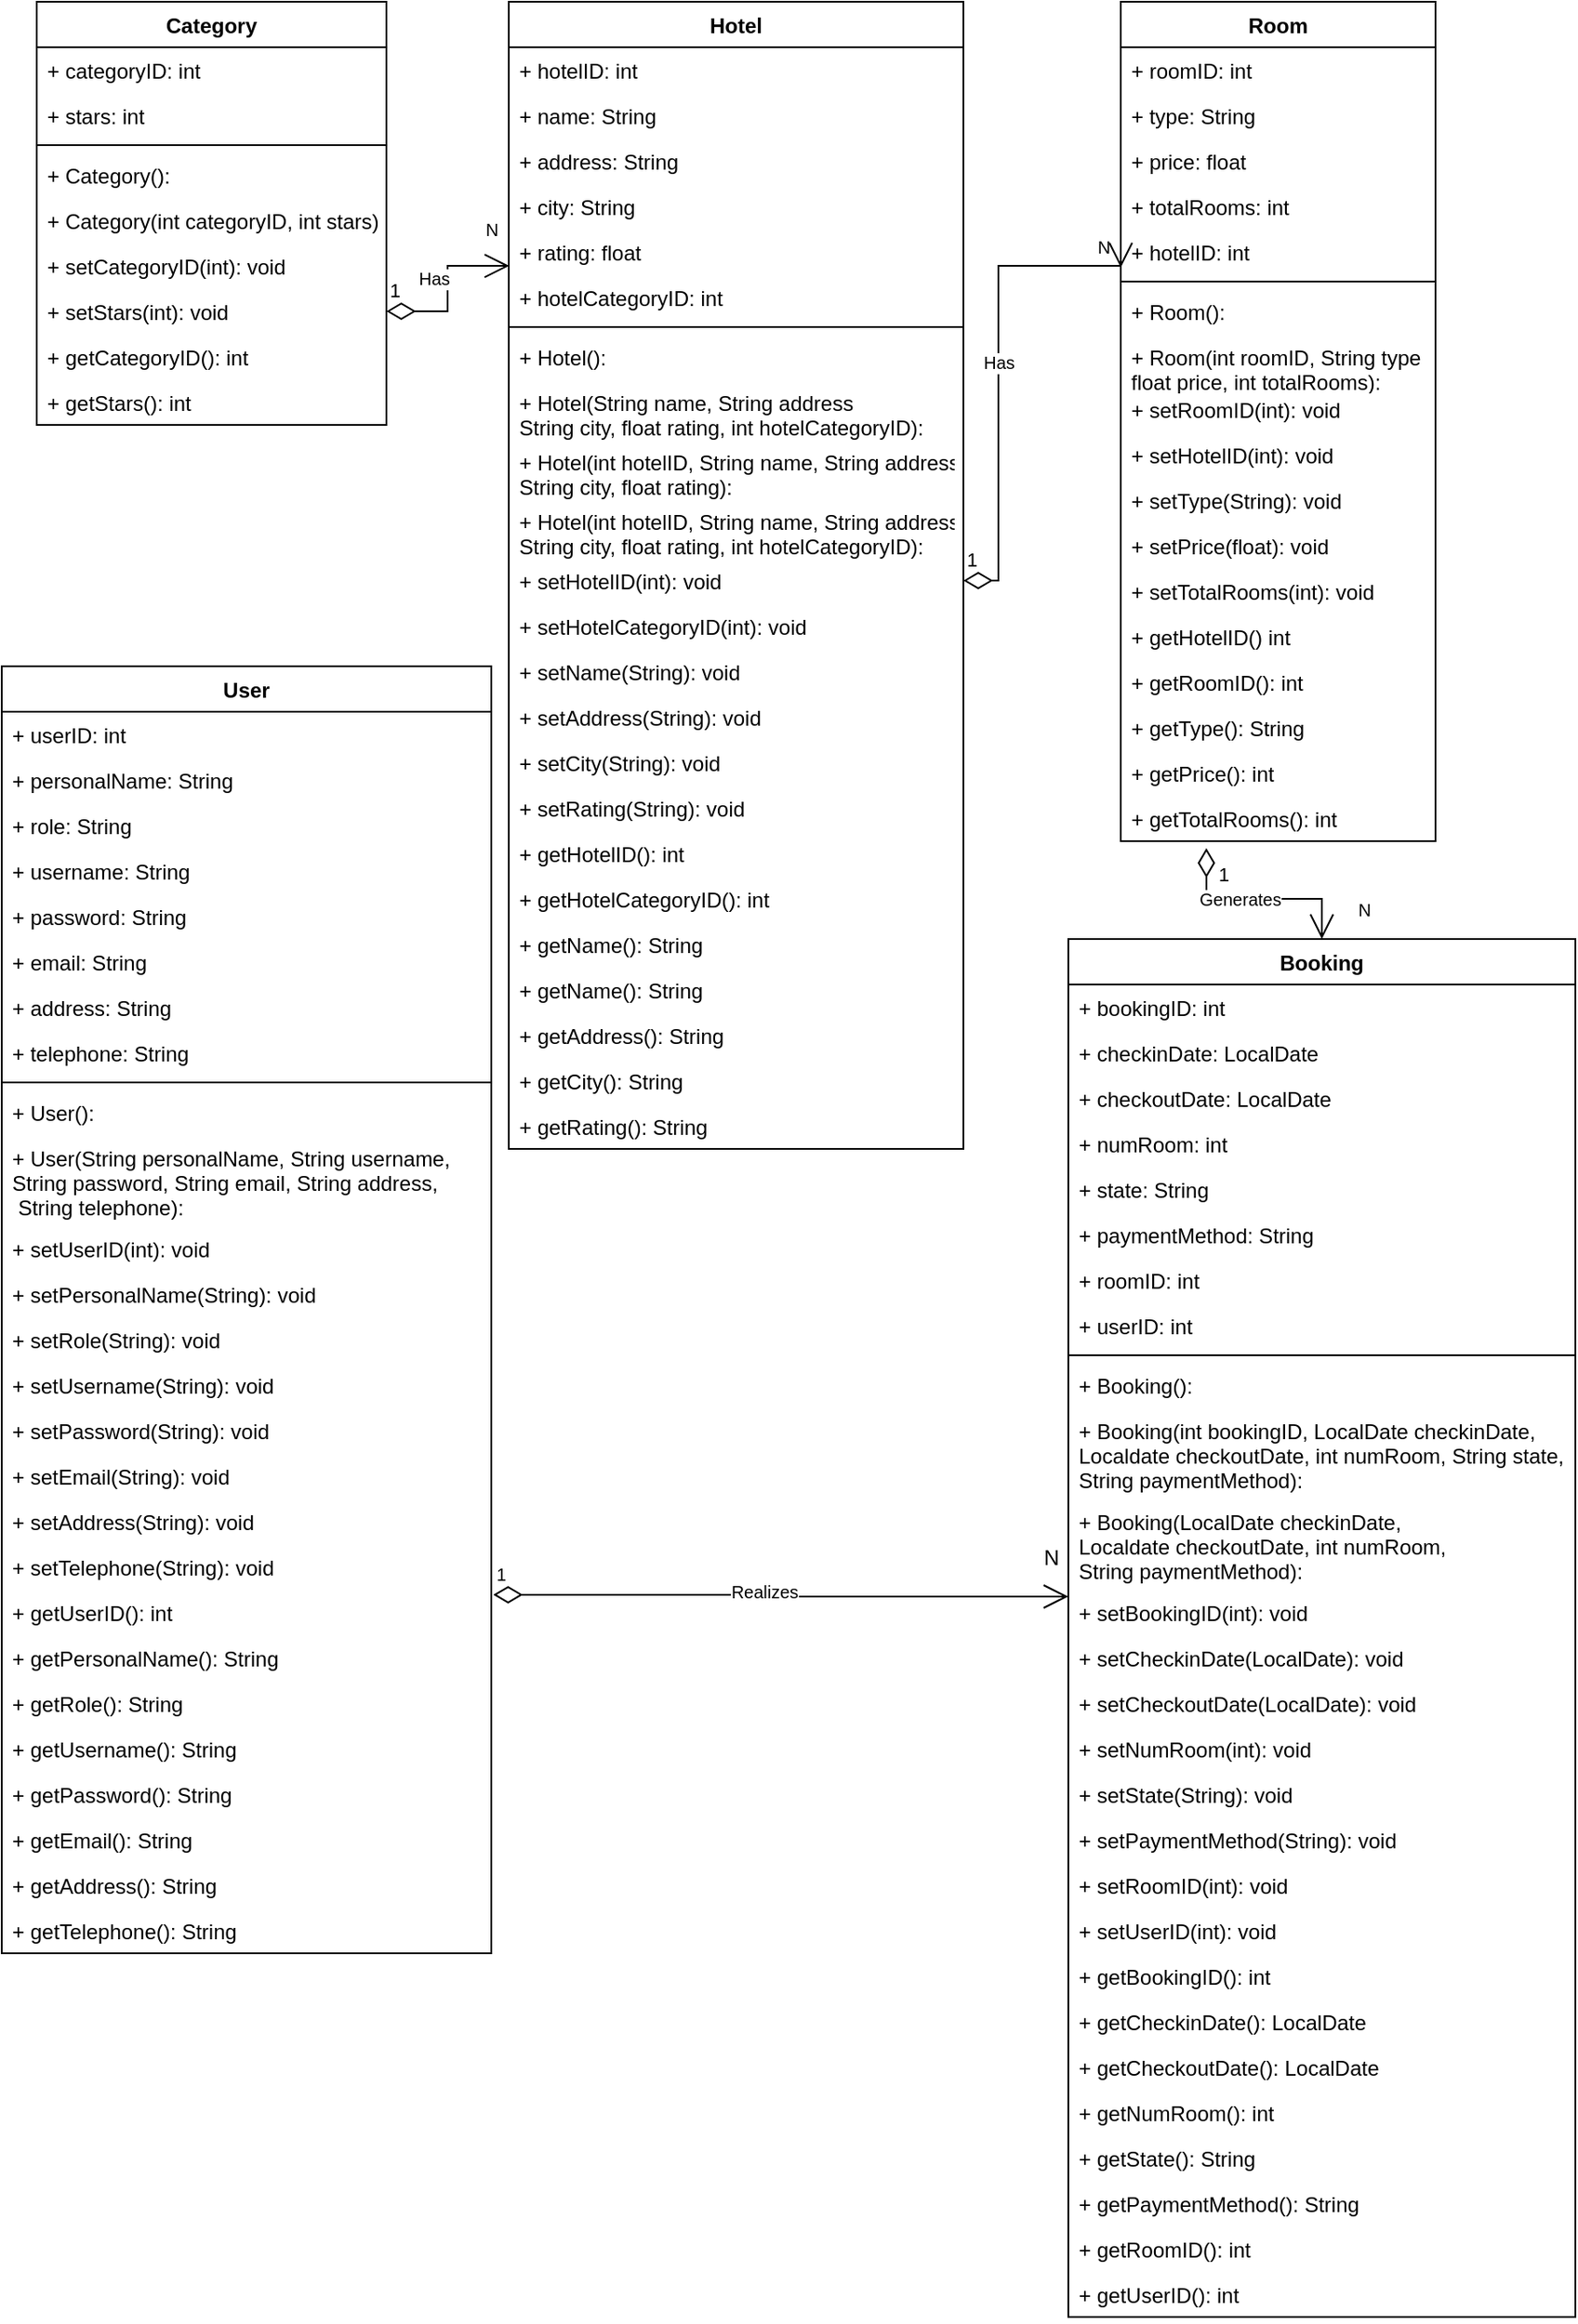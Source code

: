 <mxfile version="15.7.3" type="device"><diagram name="Page-1" id="c4acf3e9-155e-7222-9cf6-157b1a14988f"><mxGraphModel dx="1026" dy="544" grid="1" gridSize="10" guides="1" tooltips="1" connect="1" arrows="1" fold="1" page="1" pageScale="1" pageWidth="850" pageHeight="1100" background="none" math="0" shadow="0"><root><mxCell id="0"/><mxCell id="1" parent="0"/><mxCell id="yIzQ3vPMySmu-roiU1ip-1" value="Hotel" style="swimlane;fontStyle=1;align=center;verticalAlign=top;childLayout=stackLayout;horizontal=1;startSize=26;horizontalStack=0;resizeParent=1;resizeParentMax=0;resizeLast=0;collapsible=1;marginBottom=0;" parent="1" vertex="1"><mxGeometry x="290" y="80" width="260" height="656" as="geometry"/></mxCell><mxCell id="yIzQ3vPMySmu-roiU1ip-2" value="+ hotelID: int " style="text;strokeColor=none;fillColor=none;align=left;verticalAlign=top;spacingLeft=4;spacingRight=4;overflow=hidden;rotatable=0;points=[[0,0.5],[1,0.5]];portConstraint=eastwest;" parent="yIzQ3vPMySmu-roiU1ip-1" vertex="1"><mxGeometry y="26" width="260" height="26" as="geometry"/></mxCell><mxCell id="yIzQ3vPMySmu-roiU1ip-5" value="+ name: String&#10; " style="text;strokeColor=none;fillColor=none;align=left;verticalAlign=top;spacingLeft=4;spacingRight=4;overflow=hidden;rotatable=0;points=[[0,0.5],[1,0.5]];portConstraint=eastwest;" parent="yIzQ3vPMySmu-roiU1ip-1" vertex="1"><mxGeometry y="52" width="260" height="26" as="geometry"/></mxCell><mxCell id="yIzQ3vPMySmu-roiU1ip-6" value="+ address: String&#10; " style="text;strokeColor=none;fillColor=none;align=left;verticalAlign=top;spacingLeft=4;spacingRight=4;overflow=hidden;rotatable=0;points=[[0,0.5],[1,0.5]];portConstraint=eastwest;" parent="yIzQ3vPMySmu-roiU1ip-1" vertex="1"><mxGeometry y="78" width="260" height="26" as="geometry"/></mxCell><mxCell id="yIzQ3vPMySmu-roiU1ip-137" value="+ city: String" style="text;strokeColor=none;fillColor=none;align=left;verticalAlign=top;spacingLeft=4;spacingRight=4;overflow=hidden;rotatable=0;points=[[0,0.5],[1,0.5]];portConstraint=eastwest;" parent="yIzQ3vPMySmu-roiU1ip-1" vertex="1"><mxGeometry y="104" width="260" height="26" as="geometry"/></mxCell><mxCell id="yIzQ3vPMySmu-roiU1ip-138" value="+ rating: float" style="text;strokeColor=none;fillColor=none;align=left;verticalAlign=top;spacingLeft=4;spacingRight=4;overflow=hidden;rotatable=0;points=[[0,0.5],[1,0.5]];portConstraint=eastwest;" parent="yIzQ3vPMySmu-roiU1ip-1" vertex="1"><mxGeometry y="130" width="260" height="26" as="geometry"/></mxCell><mxCell id="y0-4AFg4rq9adAUfwhVo-3" value="+ hotelCategoryID: int" style="text;strokeColor=none;fillColor=none;align=left;verticalAlign=top;spacingLeft=4;spacingRight=4;overflow=hidden;rotatable=0;points=[[0,0.5],[1,0.5]];portConstraint=eastwest;" parent="yIzQ3vPMySmu-roiU1ip-1" vertex="1"><mxGeometry y="156" width="260" height="26" as="geometry"/></mxCell><mxCell id="yIzQ3vPMySmu-roiU1ip-3" value="" style="line;strokeWidth=1;fillColor=none;align=left;verticalAlign=middle;spacingTop=-1;spacingLeft=3;spacingRight=3;rotatable=0;labelPosition=right;points=[];portConstraint=eastwest;" parent="yIzQ3vPMySmu-roiU1ip-1" vertex="1"><mxGeometry y="182" width="260" height="8" as="geometry"/></mxCell><mxCell id="yIzQ3vPMySmu-roiU1ip-4" value="+ Hotel(): " style="text;strokeColor=none;fillColor=none;align=left;verticalAlign=top;spacingLeft=4;spacingRight=4;overflow=hidden;rotatable=0;points=[[0,0.5],[1,0.5]];portConstraint=eastwest;" parent="yIzQ3vPMySmu-roiU1ip-1" vertex="1"><mxGeometry y="190" width="260" height="26" as="geometry"/></mxCell><mxCell id="y0-4AFg4rq9adAUfwhVo-4" value="+ Hotel(String name, String address&#10;String city, float rating, int hotelCategoryID): " style="text;strokeColor=none;fillColor=none;align=left;verticalAlign=top;spacingLeft=4;spacingRight=4;overflow=hidden;rotatable=0;points=[[0,0.5],[1,0.5]];portConstraint=eastwest;" parent="yIzQ3vPMySmu-roiU1ip-1" vertex="1"><mxGeometry y="216" width="260" height="34" as="geometry"/></mxCell><mxCell id="y0-4AFg4rq9adAUfwhVo-7" value="+ Hotel(int hotelID, String name, String address&#10;String city, float rating): " style="text;strokeColor=none;fillColor=none;align=left;verticalAlign=top;spacingLeft=4;spacingRight=4;overflow=hidden;rotatable=0;points=[[0,0.5],[1,0.5]];portConstraint=eastwest;" parent="yIzQ3vPMySmu-roiU1ip-1" vertex="1"><mxGeometry y="250" width="260" height="34" as="geometry"/></mxCell><mxCell id="y0-4AFg4rq9adAUfwhVo-8" value="+ Hotel(int hotelID, String name, String address&#10;String city, float rating, int hotelCategoryID): " style="text;strokeColor=none;fillColor=none;align=left;verticalAlign=top;spacingLeft=4;spacingRight=4;overflow=hidden;rotatable=0;points=[[0,0.5],[1,0.5]];portConstraint=eastwest;" parent="yIzQ3vPMySmu-roiU1ip-1" vertex="1"><mxGeometry y="284" width="260" height="34" as="geometry"/></mxCell><mxCell id="yIzQ3vPMySmu-roiU1ip-8" value="+ setHotelID(int): void" style="text;strokeColor=none;fillColor=none;align=left;verticalAlign=top;spacingLeft=4;spacingRight=4;overflow=hidden;rotatable=0;points=[[0,0.5],[1,0.5]];portConstraint=eastwest;" parent="yIzQ3vPMySmu-roiU1ip-1" vertex="1"><mxGeometry y="318" width="260" height="26" as="geometry"/></mxCell><mxCell id="y0-4AFg4rq9adAUfwhVo-9" value="+ setHotelCategoryID(int): void" style="text;strokeColor=none;fillColor=none;align=left;verticalAlign=top;spacingLeft=4;spacingRight=4;overflow=hidden;rotatable=0;points=[[0,0.5],[1,0.5]];portConstraint=eastwest;" parent="yIzQ3vPMySmu-roiU1ip-1" vertex="1"><mxGeometry y="344" width="260" height="26" as="geometry"/></mxCell><mxCell id="yIzQ3vPMySmu-roiU1ip-9" value="+ setName(String): void" style="text;strokeColor=none;fillColor=none;align=left;verticalAlign=top;spacingLeft=4;spacingRight=4;overflow=hidden;rotatable=0;points=[[0,0.5],[1,0.5]];portConstraint=eastwest;" parent="yIzQ3vPMySmu-roiU1ip-1" vertex="1"><mxGeometry y="370" width="260" height="26" as="geometry"/></mxCell><mxCell id="yIzQ3vPMySmu-roiU1ip-10" value="+ setAddress(String): void" style="text;strokeColor=none;fillColor=none;align=left;verticalAlign=top;spacingLeft=4;spacingRight=4;overflow=hidden;rotatable=0;points=[[0,0.5],[1,0.5]];portConstraint=eastwest;" parent="yIzQ3vPMySmu-roiU1ip-1" vertex="1"><mxGeometry y="396" width="260" height="26" as="geometry"/></mxCell><mxCell id="yIzQ3vPMySmu-roiU1ip-139" value="+ setCity(String): void" style="text;strokeColor=none;fillColor=none;align=left;verticalAlign=top;spacingLeft=4;spacingRight=4;overflow=hidden;rotatable=0;points=[[0,0.5],[1,0.5]];portConstraint=eastwest;" parent="yIzQ3vPMySmu-roiU1ip-1" vertex="1"><mxGeometry y="422" width="260" height="26" as="geometry"/></mxCell><mxCell id="yIzQ3vPMySmu-roiU1ip-141" value="+ setRating(String): void" style="text;strokeColor=none;fillColor=none;align=left;verticalAlign=top;spacingLeft=4;spacingRight=4;overflow=hidden;rotatable=0;points=[[0,0.5],[1,0.5]];portConstraint=eastwest;" parent="yIzQ3vPMySmu-roiU1ip-1" vertex="1"><mxGeometry y="448" width="260" height="26" as="geometry"/></mxCell><mxCell id="yIzQ3vPMySmu-roiU1ip-12" value="+ getHotelID(): int" style="text;strokeColor=none;fillColor=none;align=left;verticalAlign=top;spacingLeft=4;spacingRight=4;overflow=hidden;rotatable=0;points=[[0,0.5],[1,0.5]];portConstraint=eastwest;" parent="yIzQ3vPMySmu-roiU1ip-1" vertex="1"><mxGeometry y="474" width="260" height="26" as="geometry"/></mxCell><mxCell id="y0-4AFg4rq9adAUfwhVo-10" value="+ getHotelCategoryID(): int" style="text;strokeColor=none;fillColor=none;align=left;verticalAlign=top;spacingLeft=4;spacingRight=4;overflow=hidden;rotatable=0;points=[[0,0.5],[1,0.5]];portConstraint=eastwest;" parent="yIzQ3vPMySmu-roiU1ip-1" vertex="1"><mxGeometry y="500" width="260" height="26" as="geometry"/></mxCell><mxCell id="yIzQ3vPMySmu-roiU1ip-13" value="+ getName(): String" style="text;strokeColor=none;fillColor=none;align=left;verticalAlign=top;spacingLeft=4;spacingRight=4;overflow=hidden;rotatable=0;points=[[0,0.5],[1,0.5]];portConstraint=eastwest;" parent="yIzQ3vPMySmu-roiU1ip-1" vertex="1"><mxGeometry y="526" width="260" height="26" as="geometry"/></mxCell><mxCell id="yIzQ3vPMySmu-roiU1ip-144" value="+ getName(): String" style="text;strokeColor=none;fillColor=none;align=left;verticalAlign=top;spacingLeft=4;spacingRight=4;overflow=hidden;rotatable=0;points=[[0,0.5],[1,0.5]];portConstraint=eastwest;" parent="yIzQ3vPMySmu-roiU1ip-1" vertex="1"><mxGeometry y="552" width="260" height="26" as="geometry"/></mxCell><mxCell id="yIzQ3vPMySmu-roiU1ip-14" value="+ getAddress(): String" style="text;strokeColor=none;fillColor=none;align=left;verticalAlign=top;spacingLeft=4;spacingRight=4;overflow=hidden;rotatable=0;points=[[0,0.5],[1,0.5]];portConstraint=eastwest;" parent="yIzQ3vPMySmu-roiU1ip-1" vertex="1"><mxGeometry y="578" width="260" height="26" as="geometry"/></mxCell><mxCell id="yIzQ3vPMySmu-roiU1ip-140" value="+ getCity(): String" style="text;strokeColor=none;fillColor=none;align=left;verticalAlign=top;spacingLeft=4;spacingRight=4;overflow=hidden;rotatable=0;points=[[0,0.5],[1,0.5]];portConstraint=eastwest;" parent="yIzQ3vPMySmu-roiU1ip-1" vertex="1"><mxGeometry y="604" width="260" height="26" as="geometry"/></mxCell><mxCell id="yIzQ3vPMySmu-roiU1ip-142" value="+ getRating(): String" style="text;strokeColor=none;fillColor=none;align=left;verticalAlign=top;spacingLeft=4;spacingRight=4;overflow=hidden;rotatable=0;points=[[0,0.5],[1,0.5]];portConstraint=eastwest;" parent="yIzQ3vPMySmu-roiU1ip-1" vertex="1"><mxGeometry y="630" width="260" height="26" as="geometry"/></mxCell><mxCell id="yIzQ3vPMySmu-roiU1ip-16" value="Room" style="swimlane;fontStyle=1;align=center;verticalAlign=top;childLayout=stackLayout;horizontal=1;startSize=26;horizontalStack=0;resizeParent=1;resizeParentMax=0;resizeLast=0;collapsible=1;marginBottom=0;" parent="1" vertex="1"><mxGeometry x="640" y="80" width="180" height="480" as="geometry"/></mxCell><mxCell id="yIzQ3vPMySmu-roiU1ip-17" value="+ roomID: int " style="text;strokeColor=none;fillColor=none;align=left;verticalAlign=top;spacingLeft=4;spacingRight=4;overflow=hidden;rotatable=0;points=[[0,0.5],[1,0.5]];portConstraint=eastwest;" parent="yIzQ3vPMySmu-roiU1ip-16" vertex="1"><mxGeometry y="26" width="180" height="26" as="geometry"/></mxCell><mxCell id="yIzQ3vPMySmu-roiU1ip-18" value="+ type: String&#10; " style="text;strokeColor=none;fillColor=none;align=left;verticalAlign=top;spacingLeft=4;spacingRight=4;overflow=hidden;rotatable=0;points=[[0,0.5],[1,0.5]];portConstraint=eastwest;" parent="yIzQ3vPMySmu-roiU1ip-16" vertex="1"><mxGeometry y="52" width="180" height="26" as="geometry"/></mxCell><mxCell id="yIzQ3vPMySmu-roiU1ip-19" value="+ price: float&#10; " style="text;strokeColor=none;fillColor=none;align=left;verticalAlign=top;spacingLeft=4;spacingRight=4;overflow=hidden;rotatable=0;points=[[0,0.5],[1,0.5]];portConstraint=eastwest;" parent="yIzQ3vPMySmu-roiU1ip-16" vertex="1"><mxGeometry y="78" width="180" height="26" as="geometry"/></mxCell><mxCell id="yIzQ3vPMySmu-roiU1ip-143" value="+ totalRooms: int " style="text;strokeColor=none;fillColor=none;align=left;verticalAlign=top;spacingLeft=4;spacingRight=4;overflow=hidden;rotatable=0;points=[[0,0.5],[1,0.5]];portConstraint=eastwest;" parent="yIzQ3vPMySmu-roiU1ip-16" vertex="1"><mxGeometry y="104" width="180" height="26" as="geometry"/></mxCell><mxCell id="y0-4AFg4rq9adAUfwhVo-11" value="+ hotelID: int " style="text;strokeColor=none;fillColor=none;align=left;verticalAlign=top;spacingLeft=4;spacingRight=4;overflow=hidden;rotatable=0;points=[[0,0.5],[1,0.5]];portConstraint=eastwest;" parent="yIzQ3vPMySmu-roiU1ip-16" vertex="1"><mxGeometry y="130" width="180" height="26" as="geometry"/></mxCell><mxCell id="yIzQ3vPMySmu-roiU1ip-21" value="" style="line;strokeWidth=1;fillColor=none;align=left;verticalAlign=middle;spacingTop=-1;spacingLeft=3;spacingRight=3;rotatable=0;labelPosition=right;points=[];portConstraint=eastwest;" parent="yIzQ3vPMySmu-roiU1ip-16" vertex="1"><mxGeometry y="156" width="180" height="8" as="geometry"/></mxCell><mxCell id="yIzQ3vPMySmu-roiU1ip-22" value="+ Room(): " style="text;strokeColor=none;fillColor=none;align=left;verticalAlign=top;spacingLeft=4;spacingRight=4;overflow=hidden;rotatable=0;points=[[0,0.5],[1,0.5]];portConstraint=eastwest;" parent="yIzQ3vPMySmu-roiU1ip-16" vertex="1"><mxGeometry y="164" width="180" height="26" as="geometry"/></mxCell><mxCell id="y0-4AFg4rq9adAUfwhVo-12" value="+ Room(int roomID, String type&#10;float price, int totalRooms): " style="text;strokeColor=none;fillColor=none;align=left;verticalAlign=top;spacingLeft=4;spacingRight=4;overflow=hidden;rotatable=0;points=[[0,0.5],[1,0.5]];portConstraint=eastwest;" parent="yIzQ3vPMySmu-roiU1ip-16" vertex="1"><mxGeometry y="190" width="180" height="30" as="geometry"/></mxCell><mxCell id="yIzQ3vPMySmu-roiU1ip-23" value="+ setRoomID(int): void" style="text;strokeColor=none;fillColor=none;align=left;verticalAlign=top;spacingLeft=4;spacingRight=4;overflow=hidden;rotatable=0;points=[[0,0.5],[1,0.5]];portConstraint=eastwest;" parent="yIzQ3vPMySmu-roiU1ip-16" vertex="1"><mxGeometry y="220" width="180" height="26" as="geometry"/></mxCell><mxCell id="y0-4AFg4rq9adAUfwhVo-14" value="+ setHotelID(int): void" style="text;strokeColor=none;fillColor=none;align=left;verticalAlign=top;spacingLeft=4;spacingRight=4;overflow=hidden;rotatable=0;points=[[0,0.5],[1,0.5]];portConstraint=eastwest;" parent="yIzQ3vPMySmu-roiU1ip-16" vertex="1"><mxGeometry y="246" width="180" height="26" as="geometry"/></mxCell><mxCell id="yIzQ3vPMySmu-roiU1ip-24" value="+ setType(String): void" style="text;strokeColor=none;fillColor=none;align=left;verticalAlign=top;spacingLeft=4;spacingRight=4;overflow=hidden;rotatable=0;points=[[0,0.5],[1,0.5]];portConstraint=eastwest;" parent="yIzQ3vPMySmu-roiU1ip-16" vertex="1"><mxGeometry y="272" width="180" height="26" as="geometry"/></mxCell><mxCell id="yIzQ3vPMySmu-roiU1ip-25" value="+ setPrice(float): void" style="text;strokeColor=none;fillColor=none;align=left;verticalAlign=top;spacingLeft=4;spacingRight=4;overflow=hidden;rotatable=0;points=[[0,0.5],[1,0.5]];portConstraint=eastwest;" parent="yIzQ3vPMySmu-roiU1ip-16" vertex="1"><mxGeometry y="298" width="180" height="26" as="geometry"/></mxCell><mxCell id="yIzQ3vPMySmu-roiU1ip-145" value="+ setTotalRooms(int): void " style="text;strokeColor=none;fillColor=none;align=left;verticalAlign=top;spacingLeft=4;spacingRight=4;overflow=hidden;rotatable=0;points=[[0,0.5],[1,0.5]];portConstraint=eastwest;" parent="yIzQ3vPMySmu-roiU1ip-16" vertex="1"><mxGeometry y="324" width="180" height="26" as="geometry"/></mxCell><mxCell id="y0-4AFg4rq9adAUfwhVo-13" value="+ getHotelID() int" style="text;strokeColor=none;fillColor=none;align=left;verticalAlign=top;spacingLeft=4;spacingRight=4;overflow=hidden;rotatable=0;points=[[0,0.5],[1,0.5]];portConstraint=eastwest;" parent="yIzQ3vPMySmu-roiU1ip-16" vertex="1"><mxGeometry y="350" width="180" height="26" as="geometry"/></mxCell><mxCell id="yIzQ3vPMySmu-roiU1ip-27" value="+ getRoomID(): int" style="text;strokeColor=none;fillColor=none;align=left;verticalAlign=top;spacingLeft=4;spacingRight=4;overflow=hidden;rotatable=0;points=[[0,0.5],[1,0.5]];portConstraint=eastwest;" parent="yIzQ3vPMySmu-roiU1ip-16" vertex="1"><mxGeometry y="376" width="180" height="26" as="geometry"/></mxCell><mxCell id="yIzQ3vPMySmu-roiU1ip-28" value="+ getType(): String" style="text;strokeColor=none;fillColor=none;align=left;verticalAlign=top;spacingLeft=4;spacingRight=4;overflow=hidden;rotatable=0;points=[[0,0.5],[1,0.5]];portConstraint=eastwest;" parent="yIzQ3vPMySmu-roiU1ip-16" vertex="1"><mxGeometry y="402" width="180" height="26" as="geometry"/></mxCell><mxCell id="yIzQ3vPMySmu-roiU1ip-30" value="+ getPrice(): int" style="text;strokeColor=none;fillColor=none;align=left;verticalAlign=top;spacingLeft=4;spacingRight=4;overflow=hidden;rotatable=0;points=[[0,0.5],[1,0.5]];portConstraint=eastwest;" parent="yIzQ3vPMySmu-roiU1ip-16" vertex="1"><mxGeometry y="428" width="180" height="26" as="geometry"/></mxCell><mxCell id="yIzQ3vPMySmu-roiU1ip-146" value="+ getTotalRooms(): int " style="text;strokeColor=none;fillColor=none;align=left;verticalAlign=top;spacingLeft=4;spacingRight=4;overflow=hidden;rotatable=0;points=[[0,0.5],[1,0.5]];portConstraint=eastwest;" parent="yIzQ3vPMySmu-roiU1ip-16" vertex="1"><mxGeometry y="454" width="180" height="26" as="geometry"/></mxCell><mxCell id="yIzQ3vPMySmu-roiU1ip-43" value="Booking" style="swimlane;fontStyle=1;align=center;verticalAlign=top;childLayout=stackLayout;horizontal=1;startSize=26;horizontalStack=0;resizeParent=1;resizeParentMax=0;resizeLast=0;collapsible=1;marginBottom=0;" parent="1" vertex="1"><mxGeometry x="610" y="616" width="290" height="788" as="geometry"/></mxCell><mxCell id="yIzQ3vPMySmu-roiU1ip-44" value="+ bookingID: int " style="text;strokeColor=none;fillColor=none;align=left;verticalAlign=top;spacingLeft=4;spacingRight=4;overflow=hidden;rotatable=0;points=[[0,0.5],[1,0.5]];portConstraint=eastwest;" parent="yIzQ3vPMySmu-roiU1ip-43" vertex="1"><mxGeometry y="26" width="290" height="26" as="geometry"/></mxCell><mxCell id="yIzQ3vPMySmu-roiU1ip-45" value="+ checkinDate: LocalDate&#10; " style="text;strokeColor=none;fillColor=none;align=left;verticalAlign=top;spacingLeft=4;spacingRight=4;overflow=hidden;rotatable=0;points=[[0,0.5],[1,0.5]];portConstraint=eastwest;" parent="yIzQ3vPMySmu-roiU1ip-43" vertex="1"><mxGeometry y="52" width="290" height="26" as="geometry"/></mxCell><mxCell id="yIzQ3vPMySmu-roiU1ip-58" value="+ checkoutDate: LocalDate&#10; " style="text;strokeColor=none;fillColor=none;align=left;verticalAlign=top;spacingLeft=4;spacingRight=4;overflow=hidden;rotatable=0;points=[[0,0.5],[1,0.5]];portConstraint=eastwest;" parent="yIzQ3vPMySmu-roiU1ip-43" vertex="1"><mxGeometry y="78" width="290" height="26" as="geometry"/></mxCell><mxCell id="yIzQ3vPMySmu-roiU1ip-108" value="+ numRoom: int&#10; " style="text;strokeColor=none;fillColor=none;align=left;verticalAlign=top;spacingLeft=4;spacingRight=4;overflow=hidden;rotatable=0;points=[[0,0.5],[1,0.5]];portConstraint=eastwest;" parent="yIzQ3vPMySmu-roiU1ip-43" vertex="1"><mxGeometry y="104" width="290" height="26" as="geometry"/></mxCell><mxCell id="yIzQ3vPMySmu-roiU1ip-93" value="+ state: String&#10; " style="text;strokeColor=none;fillColor=none;align=left;verticalAlign=top;spacingLeft=4;spacingRight=4;overflow=hidden;rotatable=0;points=[[0,0.5],[1,0.5]];portConstraint=eastwest;" parent="yIzQ3vPMySmu-roiU1ip-43" vertex="1"><mxGeometry y="130" width="290" height="26" as="geometry"/></mxCell><mxCell id="yIzQ3vPMySmu-roiU1ip-94" value="+ paymentMethod: String&#10; " style="text;strokeColor=none;fillColor=none;align=left;verticalAlign=top;spacingLeft=4;spacingRight=4;overflow=hidden;rotatable=0;points=[[0,0.5],[1,0.5]];portConstraint=eastwest;" parent="yIzQ3vPMySmu-roiU1ip-43" vertex="1"><mxGeometry y="156" width="290" height="26" as="geometry"/></mxCell><mxCell id="y0-4AFg4rq9adAUfwhVo-16" value="+ roomID: int " style="text;strokeColor=none;fillColor=none;align=left;verticalAlign=top;spacingLeft=4;spacingRight=4;overflow=hidden;rotatable=0;points=[[0,0.5],[1,0.5]];portConstraint=eastwest;" parent="yIzQ3vPMySmu-roiU1ip-43" vertex="1"><mxGeometry y="182" width="290" height="26" as="geometry"/></mxCell><mxCell id="y0-4AFg4rq9adAUfwhVo-17" value="+ userID: int " style="text;strokeColor=none;fillColor=none;align=left;verticalAlign=top;spacingLeft=4;spacingRight=4;overflow=hidden;rotatable=0;points=[[0,0.5],[1,0.5]];portConstraint=eastwest;" parent="yIzQ3vPMySmu-roiU1ip-43" vertex="1"><mxGeometry y="208" width="290" height="26" as="geometry"/></mxCell><mxCell id="yIzQ3vPMySmu-roiU1ip-48" value="" style="line;strokeWidth=1;fillColor=none;align=left;verticalAlign=middle;spacingTop=-1;spacingLeft=3;spacingRight=3;rotatable=0;labelPosition=right;points=[];portConstraint=eastwest;" parent="yIzQ3vPMySmu-roiU1ip-43" vertex="1"><mxGeometry y="234" width="290" height="8" as="geometry"/></mxCell><mxCell id="yIzQ3vPMySmu-roiU1ip-49" value="+ Booking(): " style="text;strokeColor=none;fillColor=none;align=left;verticalAlign=top;spacingLeft=4;spacingRight=4;overflow=hidden;rotatable=0;points=[[0,0.5],[1,0.5]];portConstraint=eastwest;" parent="yIzQ3vPMySmu-roiU1ip-43" vertex="1"><mxGeometry y="242" width="290" height="26" as="geometry"/></mxCell><mxCell id="y0-4AFg4rq9adAUfwhVo-22" value="+ Booking(int bookingID, LocalDate checkinDate,&#10;Localdate checkoutDate, int numRoom, String state,&#10;String paymentMethod): " style="text;strokeColor=none;fillColor=none;align=left;verticalAlign=top;spacingLeft=4;spacingRight=4;overflow=hidden;rotatable=0;points=[[0,0.5],[1,0.5]];portConstraint=eastwest;" parent="yIzQ3vPMySmu-roiU1ip-43" vertex="1"><mxGeometry y="268" width="290" height="52" as="geometry"/></mxCell><mxCell id="y0-4AFg4rq9adAUfwhVo-24" value="+ Booking(LocalDate checkinDate,&#10;Localdate checkoutDate, int numRoom,&#10;String paymentMethod): " style="text;strokeColor=none;fillColor=none;align=left;verticalAlign=top;spacingLeft=4;spacingRight=4;overflow=hidden;rotatable=0;points=[[0,0.5],[1,0.5]];portConstraint=eastwest;" parent="yIzQ3vPMySmu-roiU1ip-43" vertex="1"><mxGeometry y="320" width="290" height="52" as="geometry"/></mxCell><mxCell id="yIzQ3vPMySmu-roiU1ip-50" value="+ setBookingID(int): void" style="text;strokeColor=none;fillColor=none;align=left;verticalAlign=top;spacingLeft=4;spacingRight=4;overflow=hidden;rotatable=0;points=[[0,0.5],[1,0.5]];portConstraint=eastwest;" parent="yIzQ3vPMySmu-roiU1ip-43" vertex="1"><mxGeometry y="372" width="290" height="26" as="geometry"/></mxCell><mxCell id="yIzQ3vPMySmu-roiU1ip-51" value="+ setCheckinDate(LocalDate): void" style="text;strokeColor=none;fillColor=none;align=left;verticalAlign=top;spacingLeft=4;spacingRight=4;overflow=hidden;rotatable=0;points=[[0,0.5],[1,0.5]];portConstraint=eastwest;" parent="yIzQ3vPMySmu-roiU1ip-43" vertex="1"><mxGeometry y="398" width="290" height="26" as="geometry"/></mxCell><mxCell id="yIzQ3vPMySmu-roiU1ip-60" value="+ setCheckoutDate(LocalDate): void" style="text;strokeColor=none;fillColor=none;align=left;verticalAlign=top;spacingLeft=4;spacingRight=4;overflow=hidden;rotatable=0;points=[[0,0.5],[1,0.5]];portConstraint=eastwest;" parent="yIzQ3vPMySmu-roiU1ip-43" vertex="1"><mxGeometry y="424" width="290" height="26" as="geometry"/></mxCell><mxCell id="yIzQ3vPMySmu-roiU1ip-38" value="+ setNumRoom(int): void" style="text;strokeColor=none;fillColor=none;align=left;verticalAlign=top;spacingLeft=4;spacingRight=4;overflow=hidden;rotatable=0;points=[[0,0.5],[1,0.5]];portConstraint=eastwest;" parent="yIzQ3vPMySmu-roiU1ip-43" vertex="1"><mxGeometry y="450" width="290" height="26" as="geometry"/></mxCell><mxCell id="yIzQ3vPMySmu-roiU1ip-98" value="+ setState(String): void" style="text;strokeColor=none;fillColor=none;align=left;verticalAlign=top;spacingLeft=4;spacingRight=4;overflow=hidden;rotatable=0;points=[[0,0.5],[1,0.5]];portConstraint=eastwest;" parent="yIzQ3vPMySmu-roiU1ip-43" vertex="1"><mxGeometry y="476" width="290" height="26" as="geometry"/></mxCell><mxCell id="yIzQ3vPMySmu-roiU1ip-99" value="+ setPaymentMethod(String): void" style="text;strokeColor=none;fillColor=none;align=left;verticalAlign=top;spacingLeft=4;spacingRight=4;overflow=hidden;rotatable=0;points=[[0,0.5],[1,0.5]];portConstraint=eastwest;" parent="yIzQ3vPMySmu-roiU1ip-43" vertex="1"><mxGeometry y="502" width="290" height="26" as="geometry"/></mxCell><mxCell id="y0-4AFg4rq9adAUfwhVo-18" value="+ setRoomID(int): void" style="text;strokeColor=none;fillColor=none;align=left;verticalAlign=top;spacingLeft=4;spacingRight=4;overflow=hidden;rotatable=0;points=[[0,0.5],[1,0.5]];portConstraint=eastwest;" parent="yIzQ3vPMySmu-roiU1ip-43" vertex="1"><mxGeometry y="528" width="290" height="26" as="geometry"/></mxCell><mxCell id="y0-4AFg4rq9adAUfwhVo-20" value="+ setUserID(int): void" style="text;strokeColor=none;fillColor=none;align=left;verticalAlign=top;spacingLeft=4;spacingRight=4;overflow=hidden;rotatable=0;points=[[0,0.5],[1,0.5]];portConstraint=eastwest;" parent="yIzQ3vPMySmu-roiU1ip-43" vertex="1"><mxGeometry y="554" width="290" height="26" as="geometry"/></mxCell><mxCell id="yIzQ3vPMySmu-roiU1ip-54" value="+ getBookingID(): int" style="text;strokeColor=none;fillColor=none;align=left;verticalAlign=top;spacingLeft=4;spacingRight=4;overflow=hidden;rotatable=0;points=[[0,0.5],[1,0.5]];portConstraint=eastwest;" parent="yIzQ3vPMySmu-roiU1ip-43" vertex="1"><mxGeometry y="580" width="290" height="26" as="geometry"/></mxCell><mxCell id="yIzQ3vPMySmu-roiU1ip-61" value="+ getCheckinDate(): LocalDate" style="text;strokeColor=none;fillColor=none;align=left;verticalAlign=top;spacingLeft=4;spacingRight=4;overflow=hidden;rotatable=0;points=[[0,0.5],[1,0.5]];portConstraint=eastwest;" parent="yIzQ3vPMySmu-roiU1ip-43" vertex="1"><mxGeometry y="606" width="290" height="26" as="geometry"/></mxCell><mxCell id="yIzQ3vPMySmu-roiU1ip-109" value="+ getCheckoutDate(): LocalDate" style="text;strokeColor=none;fillColor=none;align=left;verticalAlign=top;spacingLeft=4;spacingRight=4;overflow=hidden;rotatable=0;points=[[0,0.5],[1,0.5]];portConstraint=eastwest;" parent="yIzQ3vPMySmu-roiU1ip-43" vertex="1"><mxGeometry y="632" width="290" height="26" as="geometry"/></mxCell><mxCell id="yIzQ3vPMySmu-roiU1ip-41" value="+ getNumRoom(): int" style="text;strokeColor=none;fillColor=none;align=left;verticalAlign=top;spacingLeft=4;spacingRight=4;overflow=hidden;rotatable=0;points=[[0,0.5],[1,0.5]];portConstraint=eastwest;" parent="yIzQ3vPMySmu-roiU1ip-43" vertex="1"><mxGeometry y="658" width="290" height="26" as="geometry"/></mxCell><mxCell id="yIzQ3vPMySmu-roiU1ip-104" value="+ getState(): String" style="text;strokeColor=none;fillColor=none;align=left;verticalAlign=top;spacingLeft=4;spacingRight=4;overflow=hidden;rotatable=0;points=[[0,0.5],[1,0.5]];portConstraint=eastwest;" parent="yIzQ3vPMySmu-roiU1ip-43" vertex="1"><mxGeometry y="684" width="290" height="26" as="geometry"/></mxCell><mxCell id="yIzQ3vPMySmu-roiU1ip-106" value="+ getPaymentMethod(): String" style="text;strokeColor=none;fillColor=none;align=left;verticalAlign=top;spacingLeft=4;spacingRight=4;overflow=hidden;rotatable=0;points=[[0,0.5],[1,0.5]];portConstraint=eastwest;" parent="yIzQ3vPMySmu-roiU1ip-43" vertex="1"><mxGeometry y="710" width="290" height="26" as="geometry"/></mxCell><mxCell id="y0-4AFg4rq9adAUfwhVo-19" value="+ getRoomID(): int" style="text;strokeColor=none;fillColor=none;align=left;verticalAlign=top;spacingLeft=4;spacingRight=4;overflow=hidden;rotatable=0;points=[[0,0.5],[1,0.5]];portConstraint=eastwest;" parent="yIzQ3vPMySmu-roiU1ip-43" vertex="1"><mxGeometry y="736" width="290" height="26" as="geometry"/></mxCell><mxCell id="y0-4AFg4rq9adAUfwhVo-21" value="+ getUserID(): int" style="text;strokeColor=none;fillColor=none;align=left;verticalAlign=top;spacingLeft=4;spacingRight=4;overflow=hidden;rotatable=0;points=[[0,0.5],[1,0.5]];portConstraint=eastwest;" parent="yIzQ3vPMySmu-roiU1ip-43" vertex="1"><mxGeometry y="762" width="290" height="26" as="geometry"/></mxCell><mxCell id="yIzQ3vPMySmu-roiU1ip-62" value="User" style="swimlane;fontStyle=1;align=center;verticalAlign=top;childLayout=stackLayout;horizontal=1;startSize=26;horizontalStack=0;resizeParent=1;resizeParentMax=0;resizeLast=0;collapsible=1;marginBottom=0;" parent="1" vertex="1"><mxGeometry y="460" width="280" height="736" as="geometry"/></mxCell><mxCell id="yIzQ3vPMySmu-roiU1ip-63" value="+ userID: int " style="text;strokeColor=none;fillColor=none;align=left;verticalAlign=top;spacingLeft=4;spacingRight=4;overflow=hidden;rotatable=0;points=[[0,0.5],[1,0.5]];portConstraint=eastwest;" parent="yIzQ3vPMySmu-roiU1ip-62" vertex="1"><mxGeometry y="26" width="280" height="26" as="geometry"/></mxCell><mxCell id="yIzQ3vPMySmu-roiU1ip-64" value="+ personalName: String&#10; " style="text;strokeColor=none;fillColor=none;align=left;verticalAlign=top;spacingLeft=4;spacingRight=4;overflow=hidden;rotatable=0;points=[[0,0.5],[1,0.5]];portConstraint=eastwest;" parent="yIzQ3vPMySmu-roiU1ip-62" vertex="1"><mxGeometry y="52" width="280" height="26" as="geometry"/></mxCell><mxCell id="yIzQ3vPMySmu-roiU1ip-65" value="+ role: String&#10; " style="text;strokeColor=none;fillColor=none;align=left;verticalAlign=top;spacingLeft=4;spacingRight=4;overflow=hidden;rotatable=0;points=[[0,0.5],[1,0.5]];portConstraint=eastwest;" parent="yIzQ3vPMySmu-roiU1ip-62" vertex="1"><mxGeometry y="78" width="280" height="26" as="geometry"/></mxCell><mxCell id="yIzQ3vPMySmu-roiU1ip-77" value="+ username: String&#10; " style="text;strokeColor=none;fillColor=none;align=left;verticalAlign=top;spacingLeft=4;spacingRight=4;overflow=hidden;rotatable=0;points=[[0,0.5],[1,0.5]];portConstraint=eastwest;" parent="yIzQ3vPMySmu-roiU1ip-62" vertex="1"><mxGeometry y="104" width="280" height="26" as="geometry"/></mxCell><mxCell id="yIzQ3vPMySmu-roiU1ip-78" value="+ password: String&#10; " style="text;strokeColor=none;fillColor=none;align=left;verticalAlign=top;spacingLeft=4;spacingRight=4;overflow=hidden;rotatable=0;points=[[0,0.5],[1,0.5]];portConstraint=eastwest;" parent="yIzQ3vPMySmu-roiU1ip-62" vertex="1"><mxGeometry y="130" width="280" height="26" as="geometry"/></mxCell><mxCell id="yIzQ3vPMySmu-roiU1ip-79" value="+ email: String&#10; " style="text;strokeColor=none;fillColor=none;align=left;verticalAlign=top;spacingLeft=4;spacingRight=4;overflow=hidden;rotatable=0;points=[[0,0.5],[1,0.5]];portConstraint=eastwest;" parent="yIzQ3vPMySmu-roiU1ip-62" vertex="1"><mxGeometry y="156" width="280" height="26" as="geometry"/></mxCell><mxCell id="yIzQ3vPMySmu-roiU1ip-80" value="+ address: String&#10; " style="text;strokeColor=none;fillColor=none;align=left;verticalAlign=top;spacingLeft=4;spacingRight=4;overflow=hidden;rotatable=0;points=[[0,0.5],[1,0.5]];portConstraint=eastwest;" parent="yIzQ3vPMySmu-roiU1ip-62" vertex="1"><mxGeometry y="182" width="280" height="26" as="geometry"/></mxCell><mxCell id="yIzQ3vPMySmu-roiU1ip-66" value="+ telephone: String&#10; " style="text;strokeColor=none;fillColor=none;align=left;verticalAlign=top;spacingLeft=4;spacingRight=4;overflow=hidden;rotatable=0;points=[[0,0.5],[1,0.5]];portConstraint=eastwest;" parent="yIzQ3vPMySmu-roiU1ip-62" vertex="1"><mxGeometry y="208" width="280" height="26" as="geometry"/></mxCell><mxCell id="yIzQ3vPMySmu-roiU1ip-67" value="" style="line;strokeWidth=1;fillColor=none;align=left;verticalAlign=middle;spacingTop=-1;spacingLeft=3;spacingRight=3;rotatable=0;labelPosition=right;points=[];portConstraint=eastwest;" parent="yIzQ3vPMySmu-roiU1ip-62" vertex="1"><mxGeometry y="234" width="280" height="8" as="geometry"/></mxCell><mxCell id="yIzQ3vPMySmu-roiU1ip-68" value="+ User(): " style="text;strokeColor=none;fillColor=none;align=left;verticalAlign=top;spacingLeft=4;spacingRight=4;overflow=hidden;rotatable=0;points=[[0,0.5],[1,0.5]];portConstraint=eastwest;" parent="yIzQ3vPMySmu-roiU1ip-62" vertex="1"><mxGeometry y="242" width="280" height="26" as="geometry"/></mxCell><mxCell id="y0-4AFg4rq9adAUfwhVo-15" value="+ User(String personalName, String username,&#10;String password, String email, String address,&#10; String telephone): " style="text;strokeColor=none;fillColor=none;align=left;verticalAlign=top;spacingLeft=4;spacingRight=4;overflow=hidden;rotatable=0;points=[[0,0.5],[1,0.5]];portConstraint=eastwest;" parent="yIzQ3vPMySmu-roiU1ip-62" vertex="1"><mxGeometry y="268" width="280" height="52" as="geometry"/></mxCell><mxCell id="yIzQ3vPMySmu-roiU1ip-69" value="+ setUserID(int): void" style="text;strokeColor=none;fillColor=none;align=left;verticalAlign=top;spacingLeft=4;spacingRight=4;overflow=hidden;rotatable=0;points=[[0,0.5],[1,0.5]];portConstraint=eastwest;" parent="yIzQ3vPMySmu-roiU1ip-62" vertex="1"><mxGeometry y="320" width="280" height="26" as="geometry"/></mxCell><mxCell id="yIzQ3vPMySmu-roiU1ip-70" value="+ setPersonalName(String): void" style="text;strokeColor=none;fillColor=none;align=left;verticalAlign=top;spacingLeft=4;spacingRight=4;overflow=hidden;rotatable=0;points=[[0,0.5],[1,0.5]];portConstraint=eastwest;" parent="yIzQ3vPMySmu-roiU1ip-62" vertex="1"><mxGeometry y="346" width="280" height="26" as="geometry"/></mxCell><mxCell id="yIzQ3vPMySmu-roiU1ip-81" value="+ setRole(String): void" style="text;strokeColor=none;fillColor=none;align=left;verticalAlign=top;spacingLeft=4;spacingRight=4;overflow=hidden;rotatable=0;points=[[0,0.5],[1,0.5]];portConstraint=eastwest;" parent="yIzQ3vPMySmu-roiU1ip-62" vertex="1"><mxGeometry y="372" width="280" height="26" as="geometry"/></mxCell><mxCell id="yIzQ3vPMySmu-roiU1ip-82" value="+ setUsername(String): void" style="text;strokeColor=none;fillColor=none;align=left;verticalAlign=top;spacingLeft=4;spacingRight=4;overflow=hidden;rotatable=0;points=[[0,0.5],[1,0.5]];portConstraint=eastwest;" parent="yIzQ3vPMySmu-roiU1ip-62" vertex="1"><mxGeometry y="398" width="280" height="26" as="geometry"/></mxCell><mxCell id="yIzQ3vPMySmu-roiU1ip-83" value="+ setPassword(String): void" style="text;strokeColor=none;fillColor=none;align=left;verticalAlign=top;spacingLeft=4;spacingRight=4;overflow=hidden;rotatable=0;points=[[0,0.5],[1,0.5]];portConstraint=eastwest;" parent="yIzQ3vPMySmu-roiU1ip-62" vertex="1"><mxGeometry y="424" width="280" height="26" as="geometry"/></mxCell><mxCell id="yIzQ3vPMySmu-roiU1ip-90" value="+ setEmail(String): void" style="text;strokeColor=none;fillColor=none;align=left;verticalAlign=top;spacingLeft=4;spacingRight=4;overflow=hidden;rotatable=0;points=[[0,0.5],[1,0.5]];portConstraint=eastwest;" parent="yIzQ3vPMySmu-roiU1ip-62" vertex="1"><mxGeometry y="450" width="280" height="26" as="geometry"/></mxCell><mxCell id="yIzQ3vPMySmu-roiU1ip-71" value="+ setAddress(String): void" style="text;strokeColor=none;fillColor=none;align=left;verticalAlign=top;spacingLeft=4;spacingRight=4;overflow=hidden;rotatable=0;points=[[0,0.5],[1,0.5]];portConstraint=eastwest;" parent="yIzQ3vPMySmu-roiU1ip-62" vertex="1"><mxGeometry y="476" width="280" height="26" as="geometry"/></mxCell><mxCell id="yIzQ3vPMySmu-roiU1ip-72" value="+ setTelephone(String): void" style="text;strokeColor=none;fillColor=none;align=left;verticalAlign=top;spacingLeft=4;spacingRight=4;overflow=hidden;rotatable=0;points=[[0,0.5],[1,0.5]];portConstraint=eastwest;" parent="yIzQ3vPMySmu-roiU1ip-62" vertex="1"><mxGeometry y="502" width="280" height="26" as="geometry"/></mxCell><mxCell id="yIzQ3vPMySmu-roiU1ip-73" value="+ getUserID(): int" style="text;strokeColor=none;fillColor=none;align=left;verticalAlign=top;spacingLeft=4;spacingRight=4;overflow=hidden;rotatable=0;points=[[0,0.5],[1,0.5]];portConstraint=eastwest;" parent="yIzQ3vPMySmu-roiU1ip-62" vertex="1"><mxGeometry y="528" width="280" height="26" as="geometry"/></mxCell><mxCell id="yIzQ3vPMySmu-roiU1ip-74" value="+ getPersonalName(): String" style="text;strokeColor=none;fillColor=none;align=left;verticalAlign=top;spacingLeft=4;spacingRight=4;overflow=hidden;rotatable=0;points=[[0,0.5],[1,0.5]];portConstraint=eastwest;" parent="yIzQ3vPMySmu-roiU1ip-62" vertex="1"><mxGeometry y="554" width="280" height="26" as="geometry"/></mxCell><mxCell id="yIzQ3vPMySmu-roiU1ip-85" value="+ getRole(): String" style="text;strokeColor=none;fillColor=none;align=left;verticalAlign=top;spacingLeft=4;spacingRight=4;overflow=hidden;rotatable=0;points=[[0,0.5],[1,0.5]];portConstraint=eastwest;" parent="yIzQ3vPMySmu-roiU1ip-62" vertex="1"><mxGeometry y="580" width="280" height="26" as="geometry"/></mxCell><mxCell id="yIzQ3vPMySmu-roiU1ip-86" value="+ getUsername(): String" style="text;strokeColor=none;fillColor=none;align=left;verticalAlign=top;spacingLeft=4;spacingRight=4;overflow=hidden;rotatable=0;points=[[0,0.5],[1,0.5]];portConstraint=eastwest;" parent="yIzQ3vPMySmu-roiU1ip-62" vertex="1"><mxGeometry y="606" width="280" height="26" as="geometry"/></mxCell><mxCell id="yIzQ3vPMySmu-roiU1ip-87" value="+ getPassword(): String" style="text;strokeColor=none;fillColor=none;align=left;verticalAlign=top;spacingLeft=4;spacingRight=4;overflow=hidden;rotatable=0;points=[[0,0.5],[1,0.5]];portConstraint=eastwest;" parent="yIzQ3vPMySmu-roiU1ip-62" vertex="1"><mxGeometry y="632" width="280" height="26" as="geometry"/></mxCell><mxCell id="yIzQ3vPMySmu-roiU1ip-88" value="+ getEmail(): String" style="text;strokeColor=none;fillColor=none;align=left;verticalAlign=top;spacingLeft=4;spacingRight=4;overflow=hidden;rotatable=0;points=[[0,0.5],[1,0.5]];portConstraint=eastwest;" parent="yIzQ3vPMySmu-roiU1ip-62" vertex="1"><mxGeometry y="658" width="280" height="26" as="geometry"/></mxCell><mxCell id="yIzQ3vPMySmu-roiU1ip-75" value="+ getAddress(): String" style="text;strokeColor=none;fillColor=none;align=left;verticalAlign=top;spacingLeft=4;spacingRight=4;overflow=hidden;rotatable=0;points=[[0,0.5],[1,0.5]];portConstraint=eastwest;" parent="yIzQ3vPMySmu-roiU1ip-62" vertex="1"><mxGeometry y="684" width="280" height="26" as="geometry"/></mxCell><mxCell id="yIzQ3vPMySmu-roiU1ip-89" value="+ getTelephone(): String" style="text;strokeColor=none;fillColor=none;align=left;verticalAlign=top;spacingLeft=4;spacingRight=4;overflow=hidden;rotatable=0;points=[[0,0.5],[1,0.5]];portConstraint=eastwest;" parent="yIzQ3vPMySmu-roiU1ip-62" vertex="1"><mxGeometry y="710" width="280" height="26" as="geometry"/></mxCell><mxCell id="yIzQ3vPMySmu-roiU1ip-110" value="Category" style="swimlane;fontStyle=1;align=center;verticalAlign=top;childLayout=stackLayout;horizontal=1;startSize=26;horizontalStack=0;resizeParent=1;resizeParentMax=0;resizeLast=0;collapsible=1;marginBottom=0;" parent="1" vertex="1"><mxGeometry x="20" y="80" width="200" height="242" as="geometry"/></mxCell><mxCell id="yIzQ3vPMySmu-roiU1ip-111" value="+ categoryID: int " style="text;strokeColor=none;fillColor=none;align=left;verticalAlign=top;spacingLeft=4;spacingRight=4;overflow=hidden;rotatable=0;points=[[0,0.5],[1,0.5]];portConstraint=eastwest;" parent="yIzQ3vPMySmu-roiU1ip-110" vertex="1"><mxGeometry y="26" width="200" height="26" as="geometry"/></mxCell><mxCell id="yIzQ3vPMySmu-roiU1ip-7" value="+ stars: int&#10; " style="text;strokeColor=none;fillColor=none;align=left;verticalAlign=top;spacingLeft=4;spacingRight=4;overflow=hidden;rotatable=0;points=[[0,0.5],[1,0.5]];portConstraint=eastwest;" parent="yIzQ3vPMySmu-roiU1ip-110" vertex="1"><mxGeometry y="52" width="200" height="26" as="geometry"/></mxCell><mxCell id="yIzQ3vPMySmu-roiU1ip-114" value="" style="line;strokeWidth=1;fillColor=none;align=left;verticalAlign=middle;spacingTop=-1;spacingLeft=3;spacingRight=3;rotatable=0;labelPosition=right;points=[];portConstraint=eastwest;" parent="yIzQ3vPMySmu-roiU1ip-110" vertex="1"><mxGeometry y="78" width="200" height="8" as="geometry"/></mxCell><mxCell id="yIzQ3vPMySmu-roiU1ip-115" value="+ Category(): " style="text;strokeColor=none;fillColor=none;align=left;verticalAlign=top;spacingLeft=4;spacingRight=4;overflow=hidden;rotatable=0;points=[[0,0.5],[1,0.5]];portConstraint=eastwest;" parent="yIzQ3vPMySmu-roiU1ip-110" vertex="1"><mxGeometry y="86" width="200" height="26" as="geometry"/></mxCell><mxCell id="y0-4AFg4rq9adAUfwhVo-2" value="+ Category(int categoryID, int stars): " style="text;strokeColor=none;fillColor=none;align=left;verticalAlign=top;spacingLeft=4;spacingRight=4;overflow=hidden;rotatable=0;points=[[0,0.5],[1,0.5]];portConstraint=eastwest;" parent="yIzQ3vPMySmu-roiU1ip-110" vertex="1"><mxGeometry y="112" width="200" height="26" as="geometry"/></mxCell><mxCell id="yIzQ3vPMySmu-roiU1ip-122" value="+ setCategoryID(int): void" style="text;strokeColor=none;fillColor=none;align=left;verticalAlign=top;spacingLeft=4;spacingRight=4;overflow=hidden;rotatable=0;points=[[0,0.5],[1,0.5]];portConstraint=eastwest;" parent="yIzQ3vPMySmu-roiU1ip-110" vertex="1"><mxGeometry y="138" width="200" height="26" as="geometry"/></mxCell><mxCell id="yIzQ3vPMySmu-roiU1ip-11" value="+ setStars(int): void" style="text;strokeColor=none;fillColor=none;align=left;verticalAlign=top;spacingLeft=4;spacingRight=4;overflow=hidden;rotatable=0;points=[[0,0.5],[1,0.5]];portConstraint=eastwest;" parent="yIzQ3vPMySmu-roiU1ip-110" vertex="1"><mxGeometry y="164" width="200" height="26" as="geometry"/></mxCell><mxCell id="yIzQ3vPMySmu-roiU1ip-123" value="+ getCategoryID(): int" style="text;strokeColor=none;fillColor=none;align=left;verticalAlign=top;spacingLeft=4;spacingRight=4;overflow=hidden;rotatable=0;points=[[0,0.5],[1,0.5]];portConstraint=eastwest;" parent="yIzQ3vPMySmu-roiU1ip-110" vertex="1"><mxGeometry y="190" width="200" height="26" as="geometry"/></mxCell><mxCell id="yIzQ3vPMySmu-roiU1ip-15" value="+ getStars(): int" style="text;strokeColor=none;fillColor=none;align=left;verticalAlign=top;spacingLeft=4;spacingRight=4;overflow=hidden;rotatable=0;points=[[0,0.5],[1,0.5]];portConstraint=eastwest;" parent="yIzQ3vPMySmu-roiU1ip-110" vertex="1"><mxGeometry y="216" width="200" height="26" as="geometry"/></mxCell><mxCell id="yIzQ3vPMySmu-roiU1ip-124" value="1" style="endArrow=open;html=1;endSize=12;startArrow=diamondThin;startSize=14;startFill=0;edgeStyle=orthogonalEdgeStyle;align=left;verticalAlign=bottom;rounded=0;exitX=1;exitY=0.5;exitDx=0;exitDy=0;entryX=0.001;entryY=0.809;entryDx=0;entryDy=0;entryPerimeter=0;" parent="1" source="yIzQ3vPMySmu-roiU1ip-11" target="yIzQ3vPMySmu-roiU1ip-138" edge="1"><mxGeometry x="-1" y="3" relative="1" as="geometry"><mxPoint x="120" y="350" as="sourcePoint"/><mxPoint x="280" y="350" as="targetPoint"/></mxGeometry></mxCell><mxCell id="yIzQ3vPMySmu-roiU1ip-133" value="Has" style="edgeLabel;html=1;align=center;verticalAlign=middle;resizable=0;points=[];fontSize=10;" parent="yIzQ3vPMySmu-roiU1ip-124" vertex="1" connectable="0"><mxGeometry x="0.153" y="1" relative="1" as="geometry"><mxPoint x="-7" y="1" as="offset"/></mxGeometry></mxCell><mxCell id="yIzQ3vPMySmu-roiU1ip-125" value="&lt;font style=&quot;font-size: 10px;&quot;&gt;N&lt;/font&gt;" style="text;html=1;align=center;verticalAlign=middle;resizable=0;points=[];autosize=1;strokeColor=none;fillColor=none;" parent="1" vertex="1"><mxGeometry x="270" y="200" width="20" height="20" as="geometry"/></mxCell><mxCell id="yIzQ3vPMySmu-roiU1ip-126" value="1" style="endArrow=open;html=1;endSize=12;startArrow=diamondThin;startSize=14;startFill=0;edgeStyle=orthogonalEdgeStyle;align=left;verticalAlign=bottom;rounded=0;entryX=1;entryY=1.1;entryDx=0;entryDy=0;exitX=1;exitY=0.5;exitDx=0;exitDy=0;entryPerimeter=0;" parent="1" source="yIzQ3vPMySmu-roiU1ip-8" target="yIzQ3vPMySmu-roiU1ip-127" edge="1"><mxGeometry x="-1" y="3" relative="1" as="geometry"><mxPoint x="570" y="411" as="sourcePoint"/><mxPoint x="580" y="226.57" as="targetPoint"/><Array as="points"><mxPoint x="570" y="411"/><mxPoint x="570" y="231"/></Array></mxGeometry></mxCell><mxCell id="yIzQ3vPMySmu-roiU1ip-134" value="Has" style="edgeLabel;html=1;align=center;verticalAlign=middle;resizable=0;points=[];fontSize=10;" parent="yIzQ3vPMySmu-roiU1ip-126" vertex="1" connectable="0"><mxGeometry x="0.071" relative="1" as="geometry"><mxPoint as="offset"/></mxGeometry></mxCell><mxCell id="yIzQ3vPMySmu-roiU1ip-127" value="&lt;font style=&quot;font-size: 10px;&quot;&gt;N&lt;/font&gt;" style="text;html=1;align=center;verticalAlign=middle;resizable=0;points=[];autosize=1;strokeColor=none;fillColor=none;" parent="1" vertex="1"><mxGeometry x="620" y="210" width="20" height="20" as="geometry"/></mxCell><mxCell id="yIzQ3vPMySmu-roiU1ip-128" value="1" style="endArrow=open;html=1;endSize=12;startArrow=diamondThin;startSize=14;startFill=0;edgeStyle=orthogonalEdgeStyle;align=left;verticalAlign=bottom;rounded=0;entryX=0.5;entryY=0;entryDx=0;entryDy=0;exitX=0.272;exitY=1.154;exitDx=0;exitDy=0;exitPerimeter=0;" parent="1" target="yIzQ3vPMySmu-roiU1ip-43" edge="1" source="yIzQ3vPMySmu-roiU1ip-146"><mxGeometry x="-0.429" y="5" relative="1" as="geometry"><mxPoint x="680" y="580" as="sourcePoint"/><mxPoint x="635" y="440" as="targetPoint"/><mxPoint as="offset"/><Array as="points"><mxPoint x="689" y="593"/><mxPoint x="755" y="593"/></Array></mxGeometry></mxCell><mxCell id="yIzQ3vPMySmu-roiU1ip-135" value="Generates" style="edgeLabel;html=1;align=center;verticalAlign=middle;resizable=0;points=[];fontSize=10;" parent="yIzQ3vPMySmu-roiU1ip-128" vertex="1" connectable="0"><mxGeometry x="-0.192" relative="1" as="geometry"><mxPoint as="offset"/></mxGeometry></mxCell><mxCell id="yIzQ3vPMySmu-roiU1ip-131" value="&lt;font style=&quot;font-size: 10px;&quot;&gt;N&lt;/font&gt;" style="text;html=1;align=center;verticalAlign=middle;resizable=0;points=[];autosize=1;strokeColor=none;fillColor=none;rotation=180;" parent="1" vertex="1"><mxGeometry x="770" y="590" width="20" height="20" as="geometry"/></mxCell><mxCell id="yIzQ3vPMySmu-roiU1ip-132" value="1" style="endArrow=open;html=1;endSize=12;startArrow=diamondThin;startSize=14;startFill=0;edgeStyle=orthogonalEdgeStyle;align=left;verticalAlign=bottom;rounded=0;fontSize=10;entryX=0;entryY=0.154;entryDx=0;entryDy=0;entryPerimeter=0;exitX=1.004;exitY=0.115;exitDx=0;exitDy=0;exitPerimeter=0;" parent="1" target="yIzQ3vPMySmu-roiU1ip-50" edge="1" source="yIzQ3vPMySmu-roiU1ip-73"><mxGeometry x="-1" y="3" relative="1" as="geometry"><mxPoint x="290" y="990" as="sourcePoint"/><mxPoint x="485" y="700" as="targetPoint"/></mxGeometry></mxCell><mxCell id="yIzQ3vPMySmu-roiU1ip-136" value="Realizes" style="edgeLabel;html=1;align=center;verticalAlign=middle;resizable=0;points=[];fontSize=10;" parent="yIzQ3vPMySmu-roiU1ip-132" vertex="1" connectable="0"><mxGeometry x="-0.064" y="2" relative="1" as="geometry"><mxPoint as="offset"/></mxGeometry></mxCell><mxCell id="A6h-G09uWcFd8XNNwSRs-1" value="N" style="text;html=1;align=center;verticalAlign=middle;resizable=0;points=[];autosize=1;strokeColor=none;fillColor=none;" vertex="1" parent="1"><mxGeometry x="590" y="960" width="20" height="20" as="geometry"/></mxCell></root></mxGraphModel></diagram></mxfile>